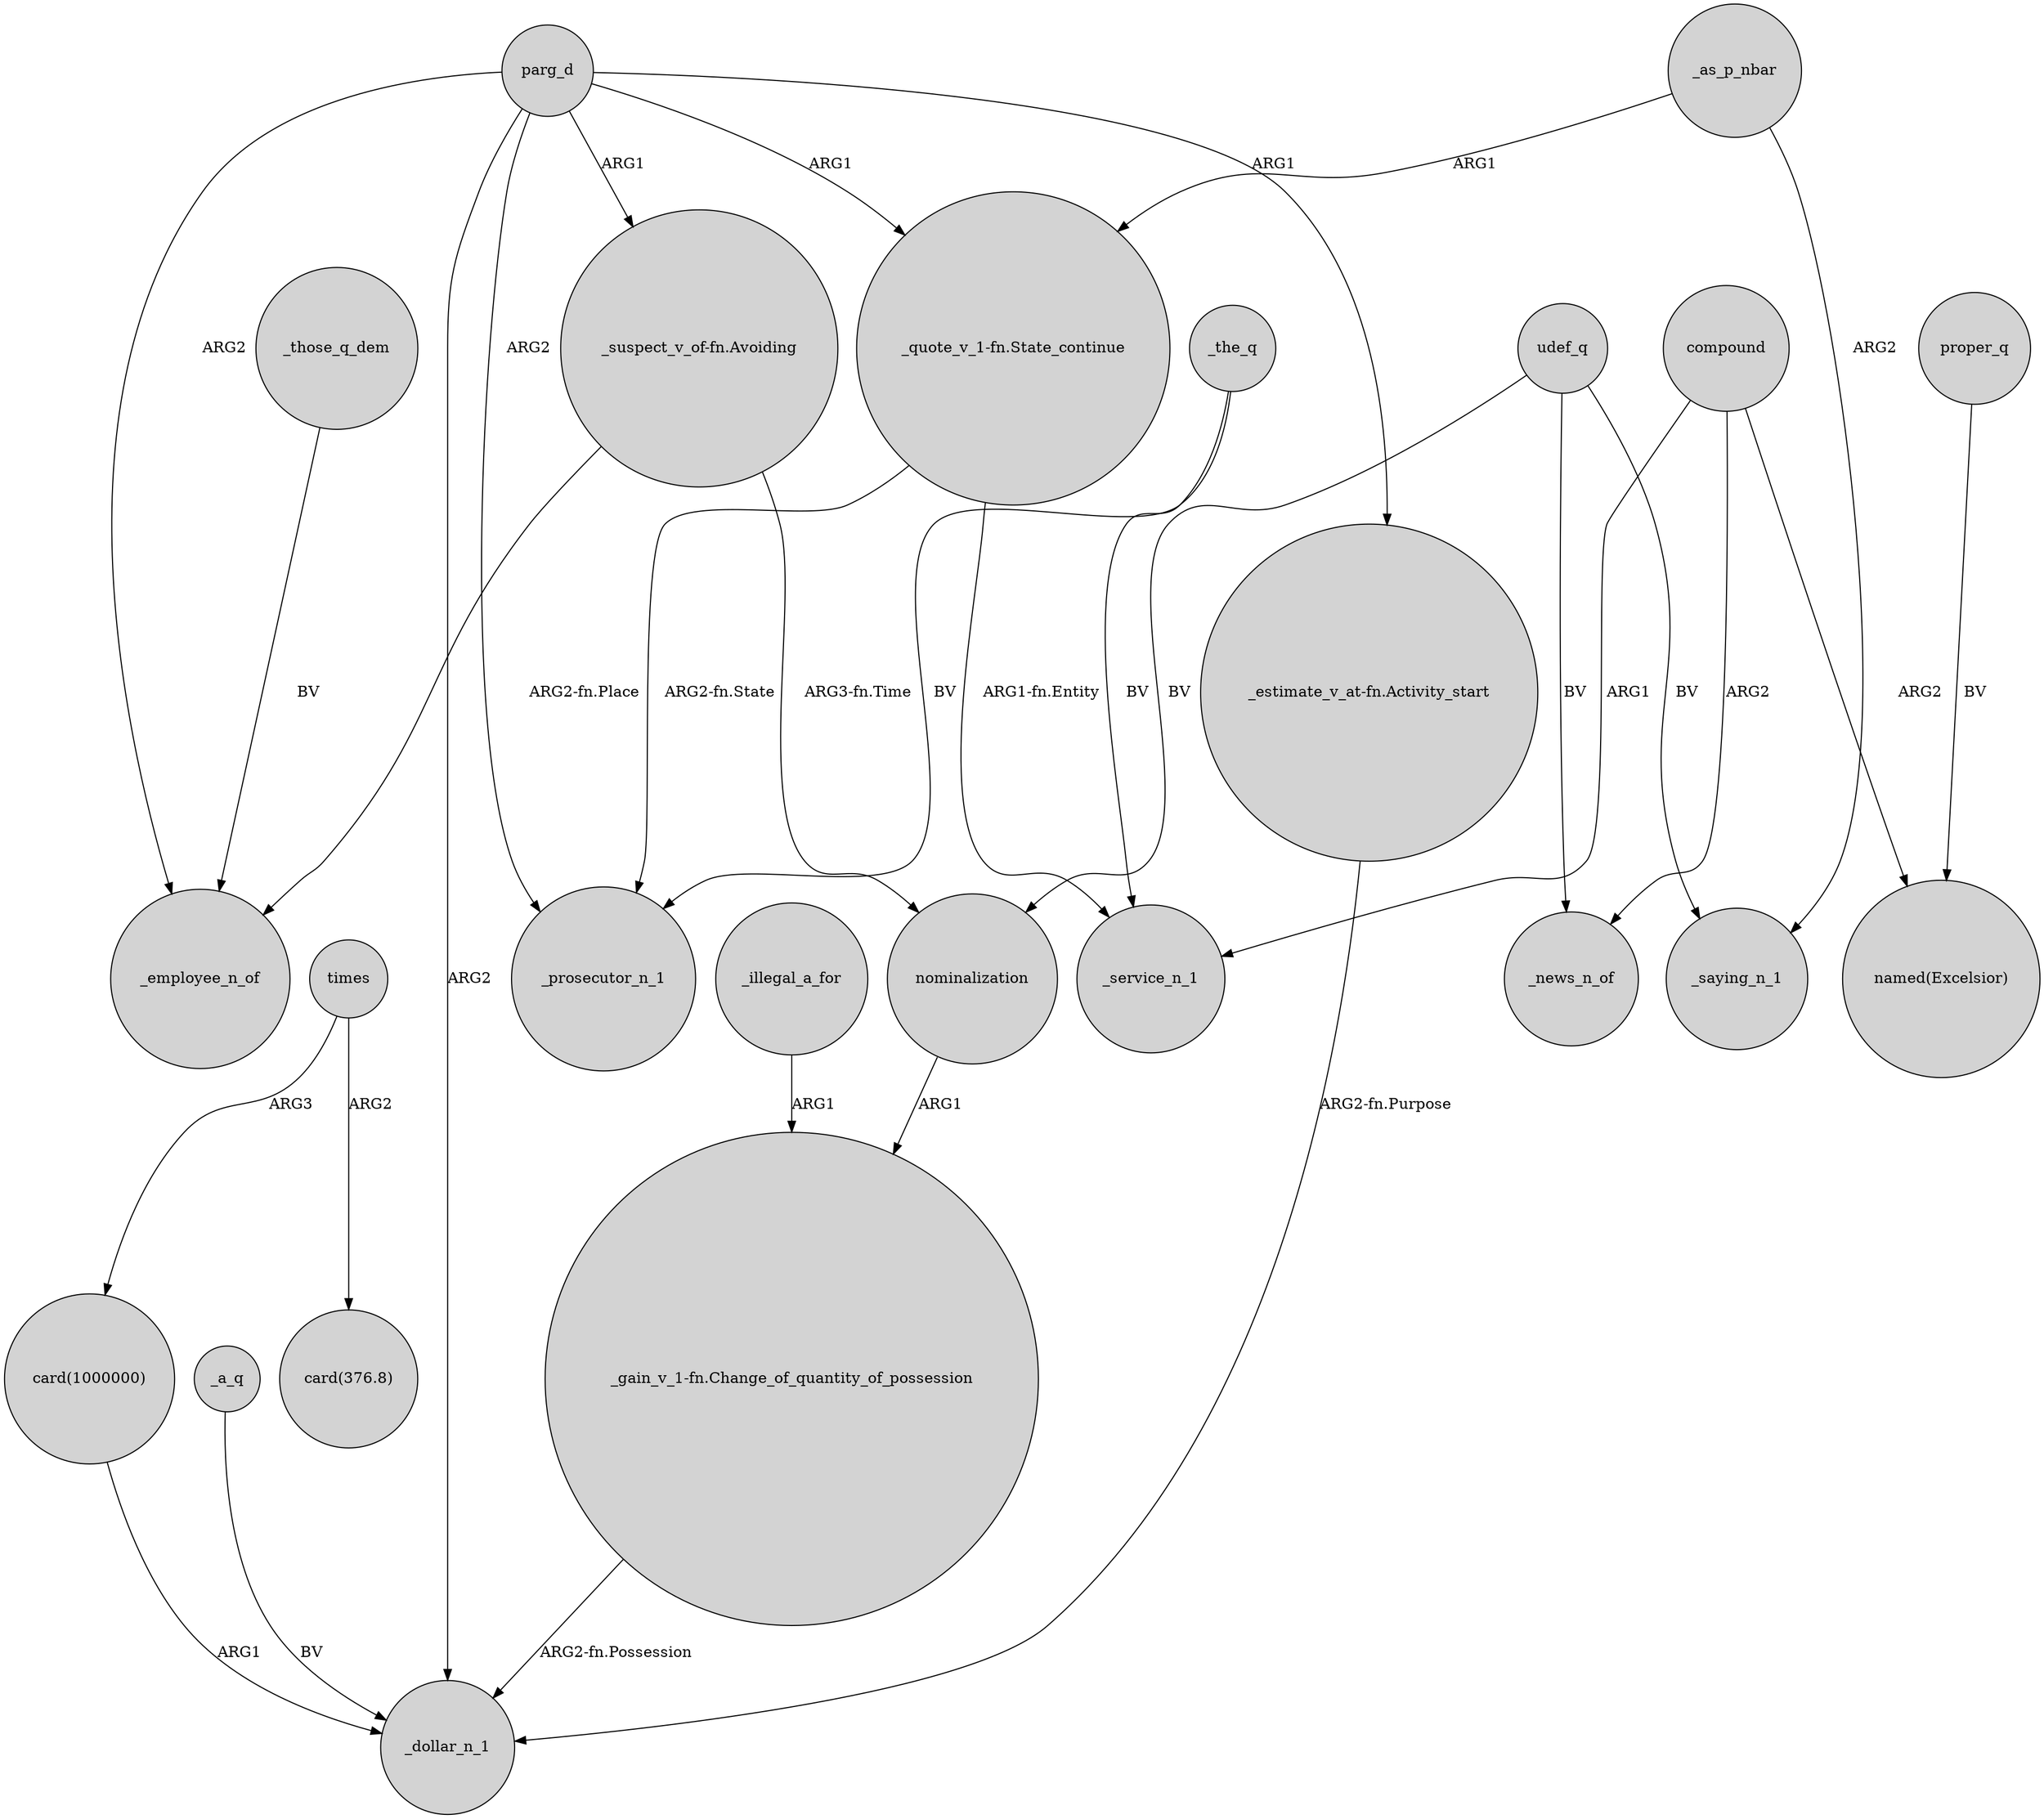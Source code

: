 digraph {
	node [shape=circle style=filled]
	"_suspect_v_of-fn.Avoiding" -> nominalization [label="ARG3-fn.Time"]
	parg_d -> _dollar_n_1 [label=ARG2]
	udef_q -> _news_n_of [label=BV]
	parg_d -> _employee_n_of [label=ARG2]
	proper_q -> "named(Excelsior)" [label=BV]
	_a_q -> _dollar_n_1 [label=BV]
	"_quote_v_1-fn.State_continue" -> _prosecutor_n_1 [label="ARG2-fn.State"]
	_those_q_dem -> _employee_n_of [label=BV]
	udef_q -> nominalization [label=BV]
	times -> "card(1000000)" [label=ARG3]
	parg_d -> _prosecutor_n_1 [label=ARG2]
	"_estimate_v_at-fn.Activity_start" -> _dollar_n_1 [label="ARG2-fn.Purpose"]
	_as_p_nbar -> _saying_n_1 [label=ARG2]
	udef_q -> _saying_n_1 [label=BV]
	"_suspect_v_of-fn.Avoiding" -> _employee_n_of [label="ARG2-fn.Place"]
	times -> "card(376.8)" [label=ARG2]
	"card(1000000)" -> _dollar_n_1 [label=ARG1]
	nominalization -> "_gain_v_1-fn.Change_of_quantity_of_possession" [label=ARG1]
	_the_q -> _prosecutor_n_1 [label=BV]
	_illegal_a_for -> "_gain_v_1-fn.Change_of_quantity_of_possession" [label=ARG1]
	compound -> _news_n_of [label=ARG2]
	parg_d -> "_quote_v_1-fn.State_continue" [label=ARG1]
	parg_d -> "_estimate_v_at-fn.Activity_start" [label=ARG1]
	compound -> "named(Excelsior)" [label=ARG2]
	"_gain_v_1-fn.Change_of_quantity_of_possession" -> _dollar_n_1 [label="ARG2-fn.Possession"]
	parg_d -> "_suspect_v_of-fn.Avoiding" [label=ARG1]
	compound -> _service_n_1 [label=ARG1]
	_the_q -> _service_n_1 [label=BV]
	"_quote_v_1-fn.State_continue" -> _service_n_1 [label="ARG1-fn.Entity"]
	_as_p_nbar -> "_quote_v_1-fn.State_continue" [label=ARG1]
}

